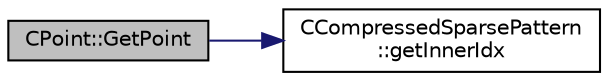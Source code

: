 digraph "CPoint::GetPoint"
{
 // LATEX_PDF_SIZE
  edge [fontname="Helvetica",fontsize="10",labelfontname="Helvetica",labelfontsize="10"];
  node [fontname="Helvetica",fontsize="10",shape=record];
  rankdir="LR";
  Node1 [label="CPoint::GetPoint",height=0.2,width=0.4,color="black", fillcolor="grey75", style="filled", fontcolor="black",tooltip="Get all the points that compose the control volume."];
  Node1 -> Node2 [color="midnightblue",fontsize="10",style="solid",fontname="Helvetica"];
  Node2 [label="CCompressedSparsePattern\l::getInnerIdx",height=0.2,width=0.4,color="black", fillcolor="white", style="filled",URL="$classCCompressedSparsePattern.html#a8c4b5a2720a4ebb463c0d8152f052e4d",tooltip=" "];
}

